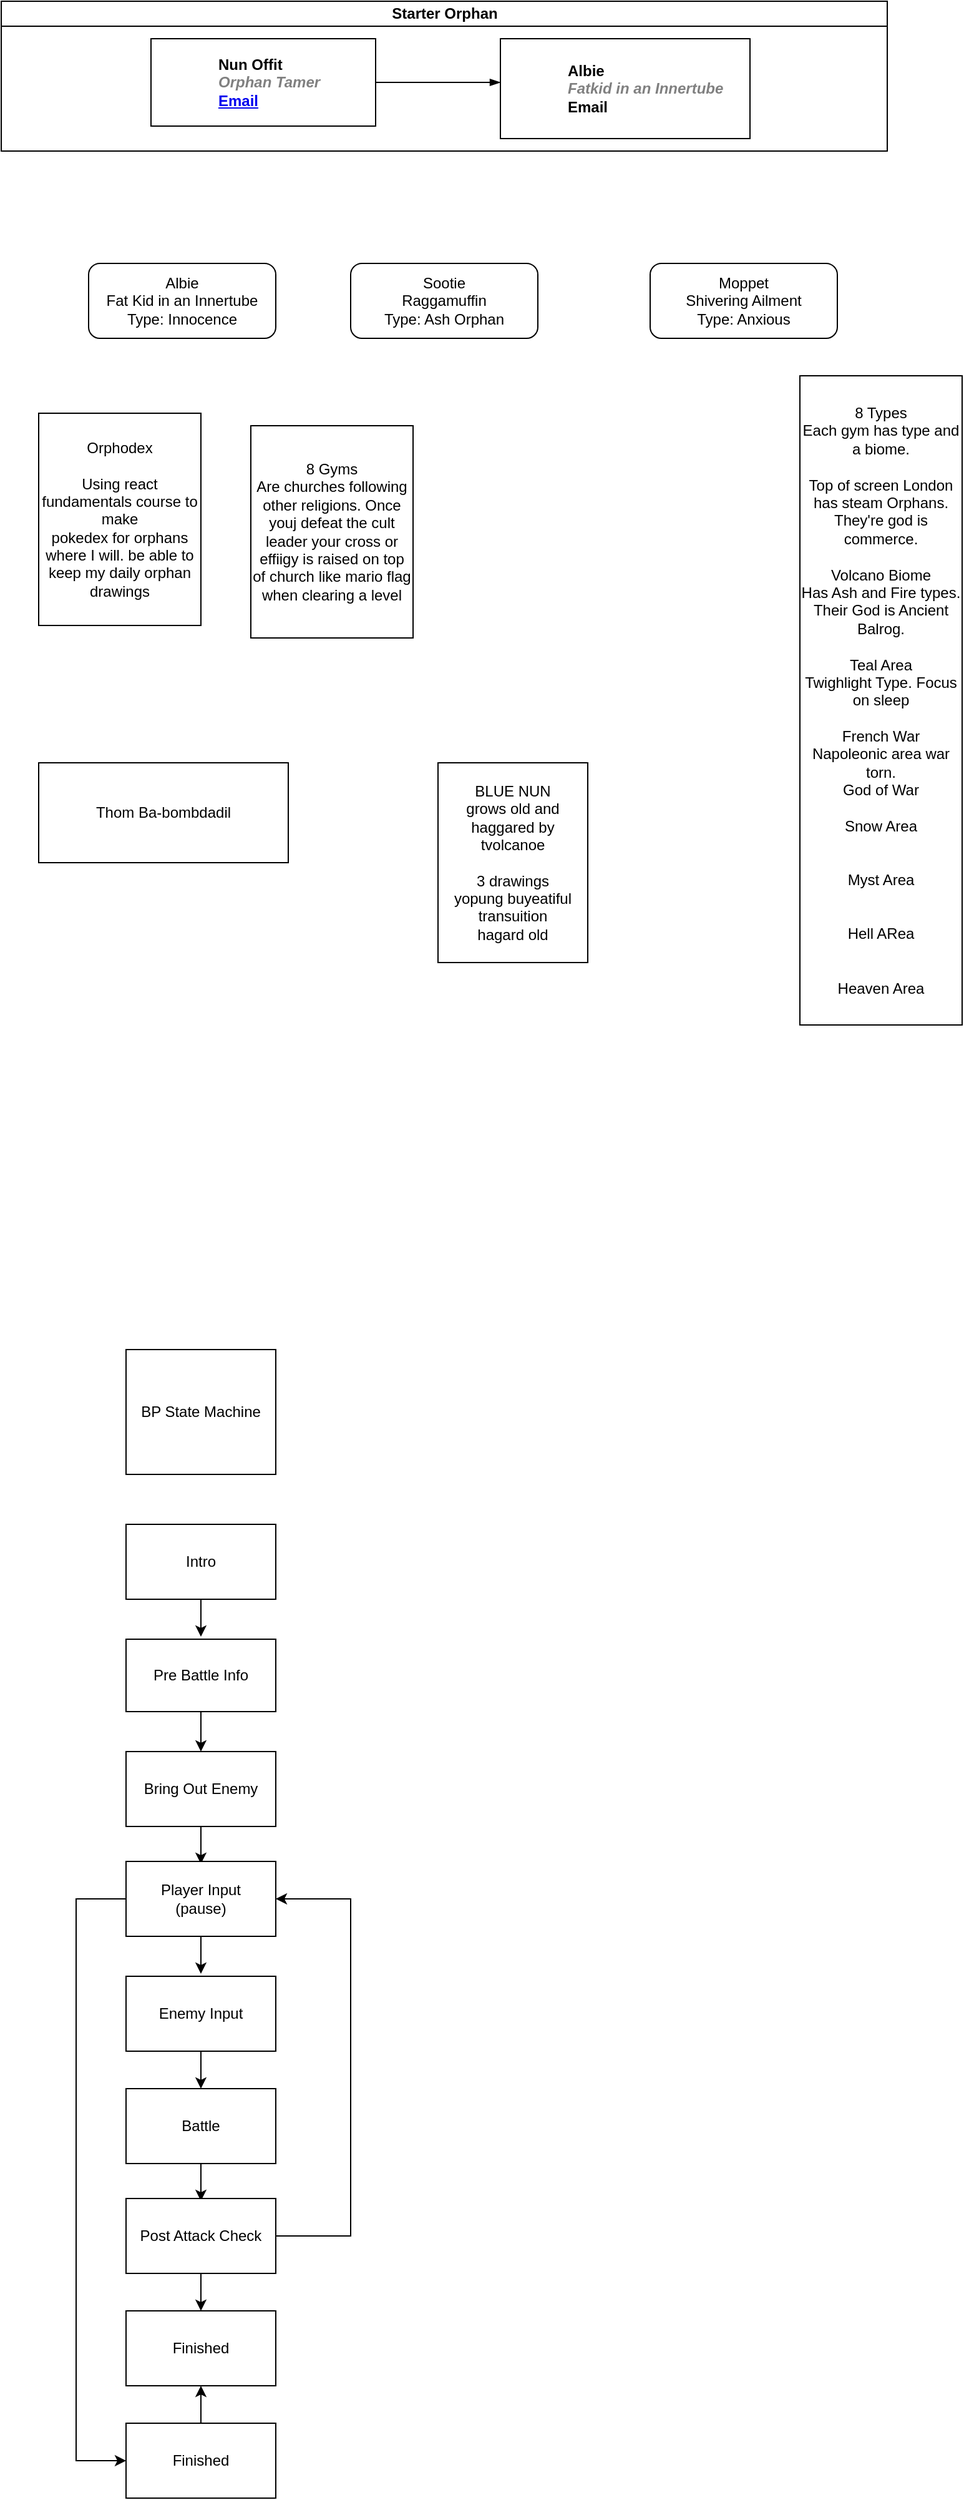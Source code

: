 <mxfile version="26.0.16">
  <diagram id="prtHgNgQTEPvFCAcTncT" name="Page-1">
    <mxGraphModel dx="924" dy="598" grid="1" gridSize="10" guides="1" tooltips="1" connect="1" arrows="1" fold="1" page="1" pageScale="1" pageWidth="827" pageHeight="1169" math="0" shadow="0">
      <root>
        <mxCell id="0" />
        <mxCell id="1" parent="0" />
        <mxCell id="dNxyNK7c78bLwvsdeMH5-11" value="Starter Orphan" style="swimlane;html=1;startSize=20;horizontal=1;containerType=tree;glass=0;" parent="1" vertex="1">
          <mxGeometry x="40" y="80" width="710" height="120" as="geometry" />
        </mxCell>
        <UserObject label="%name%&lt;br&gt;&lt;i style=&quot;color: gray&quot;&gt;%position%&lt;/i&gt;&lt;br&gt;&lt;a href=&quot;mailto:%email%&quot;&gt;Email&lt;/a&gt;" name="Nun Offit" position="Orphan Tamer" location="Office 1" email="me@example.com" placeholders="1" link="https://www.draw.io" id="dNxyNK7c78bLwvsdeMH5-12">
          <mxCell style="label;image=https://cdn3.iconfinder.com/data/icons/user-avatars-1/512/users-3-128.png;whiteSpace=wrap;html=1;rounded=0;glass=0;treeMoving=1;treeFolding=1;" parent="dNxyNK7c78bLwvsdeMH5-11" vertex="1">
            <mxGeometry x="120" y="30" width="180" height="70" as="geometry" />
          </mxCell>
        </UserObject>
        <mxCell id="dNxyNK7c78bLwvsdeMH5-13" value="" style="endArrow=blockThin;endFill=1;fontSize=11;edgeStyle=elbowEdgeStyle;elbow=vertical;rounded=0;" parent="dNxyNK7c78bLwvsdeMH5-11" source="dNxyNK7c78bLwvsdeMH5-12" target="dNxyNK7c78bLwvsdeMH5-14" edge="1">
          <mxGeometry relative="1" as="geometry" />
        </mxCell>
        <UserObject label="Albie&lt;br&gt;&lt;i style=&quot;color: gray&quot;&gt;Fatkid in an Innertube&lt;/i&gt;&lt;br&gt;Email" name="Priest Peter Phillips" position="Orphan Tamer" location="Office 2" placeholders="1" id="dNxyNK7c78bLwvsdeMH5-14">
          <mxCell style="label;image=https://cdn3.iconfinder.com/data/icons/user-avatars-1/512/users-10-3-128.png;whiteSpace=wrap;html=1;rounded=0;glass=0;treeFolding=1;treeMoving=1;" parent="dNxyNK7c78bLwvsdeMH5-11" vertex="1">
            <mxGeometry x="400" y="30" width="200" height="80" as="geometry" />
          </mxCell>
        </UserObject>
        <mxCell id="9H34w2Jh71Ep6UbLUVoz-1" value="&lt;div&gt;Albie&lt;/div&gt;Fat Kid in an Innertube&lt;div&gt;Type: Innocence&lt;/div&gt;" style="rounded=1;whiteSpace=wrap;html=1;" parent="1" vertex="1">
          <mxGeometry x="110" y="290" width="150" height="60" as="geometry" />
        </mxCell>
        <mxCell id="9H34w2Jh71Ep6UbLUVoz-2" value="&lt;div&gt;Sootie&lt;/div&gt;Raggamuffin&lt;br&gt;&lt;div&gt;Type: Ash Orphan&lt;/div&gt;" style="rounded=1;whiteSpace=wrap;html=1;" parent="1" vertex="1">
          <mxGeometry x="320" y="290" width="150" height="60" as="geometry" />
        </mxCell>
        <mxCell id="9H34w2Jh71Ep6UbLUVoz-3" value="&lt;div&gt;Moppet&lt;/div&gt;Shivering Ailment&lt;br&gt;&lt;div&gt;Type: Anxious&lt;/div&gt;" style="rounded=1;whiteSpace=wrap;html=1;" parent="1" vertex="1">
          <mxGeometry x="560" y="290" width="150" height="60" as="geometry" />
        </mxCell>
        <mxCell id="c4BANhSZFIQ7KN4WRA-t-1" value="Orphodex&lt;div&gt;&lt;br&gt;&lt;/div&gt;&lt;div&gt;Using react fundamentals course to make&lt;/div&gt;&lt;div&gt;pokedex for orphans where I will. be able to keep my daily orphan drawings&lt;/div&gt;" style="rounded=0;whiteSpace=wrap;html=1;" parent="1" vertex="1">
          <mxGeometry x="70" y="410" width="130" height="170" as="geometry" />
        </mxCell>
        <mxCell id="lMN6it-LYemtHTq4qIZc-1" value="8 Gyms&lt;div&gt;Are churches following other religions. Once youj defeat the cult leader your cross or effiigy is raised on top of church like mario flag when clearing a level&lt;/div&gt;" style="rounded=0;whiteSpace=wrap;html=1;" parent="1" vertex="1">
          <mxGeometry x="240" y="420" width="130" height="170" as="geometry" />
        </mxCell>
        <mxCell id="lMN6it-LYemtHTq4qIZc-2" value="&lt;div&gt;8 Types&lt;/div&gt;&lt;div&gt;Each gym has type and a biome.&lt;/div&gt;&lt;div&gt;&lt;br&gt;&lt;/div&gt;&lt;div&gt;Top of screen London has steam Orphans.&lt;/div&gt;&lt;div&gt;They&#39;re god is commerce.&lt;/div&gt;&lt;div&gt;&lt;br&gt;&lt;/div&gt;&lt;div&gt;Volcano Biome&lt;br&gt;Has Ash and Fire types. Their God is Ancient Balrog.&lt;/div&gt;&lt;div&gt;&lt;br&gt;&lt;/div&gt;&lt;div&gt;Teal Area&lt;/div&gt;&lt;div&gt;Twighlight Type. Focus on sleep&lt;/div&gt;&lt;div&gt;&lt;br&gt;&lt;/div&gt;&lt;div&gt;French War&lt;br&gt;Napoleonic area war torn.&lt;br&gt;God of War&lt;/div&gt;&lt;div&gt;&lt;br&gt;&lt;/div&gt;&lt;div&gt;Snow Area&lt;br&gt;&lt;br&gt;&lt;br&gt;Myst Area&lt;br&gt;&lt;br&gt;&lt;/div&gt;&lt;div&gt;&lt;br&gt;&lt;/div&gt;&lt;div&gt;Hell ARea&lt;/div&gt;&lt;div&gt;&lt;br&gt;&lt;/div&gt;&lt;div&gt;&lt;br&gt;&lt;/div&gt;&lt;div&gt;Heaven Area&lt;/div&gt;" style="rounded=0;whiteSpace=wrap;html=1;" parent="1" vertex="1">
          <mxGeometry x="680" y="380" width="130" height="520" as="geometry" />
        </mxCell>
        <mxCell id="1dcjqhPWXCqPS0pfsLZp-1" value="BP State Machine" style="rounded=0;whiteSpace=wrap;html=1;" vertex="1" parent="1">
          <mxGeometry x="140" y="1160" width="120" height="100" as="geometry" />
        </mxCell>
        <mxCell id="1dcjqhPWXCqPS0pfsLZp-2" value="Intro" style="rounded=0;whiteSpace=wrap;html=1;" vertex="1" parent="1">
          <mxGeometry x="140" y="1300" width="120" height="60" as="geometry" />
        </mxCell>
        <mxCell id="1dcjqhPWXCqPS0pfsLZp-5" value="" style="endArrow=classic;html=1;rounded=0;exitX=0.5;exitY=1;exitDx=0;exitDy=0;entryX=0.5;entryY=0;entryDx=0;entryDy=0;" edge="1" parent="1" source="1dcjqhPWXCqPS0pfsLZp-2">
          <mxGeometry width="50" height="50" relative="1" as="geometry">
            <mxPoint x="390" y="1340" as="sourcePoint" />
            <mxPoint x="200" y="1390" as="targetPoint" />
          </mxGeometry>
        </mxCell>
        <mxCell id="1dcjqhPWXCqPS0pfsLZp-6" value="Pre Battle Info" style="rounded=0;whiteSpace=wrap;html=1;" vertex="1" parent="1">
          <mxGeometry x="140" y="1392" width="120" height="58" as="geometry" />
        </mxCell>
        <mxCell id="1dcjqhPWXCqPS0pfsLZp-7" value="" style="endArrow=classic;html=1;rounded=0;exitX=0.5;exitY=1;exitDx=0;exitDy=0;entryX=0.5;entryY=0;entryDx=0;entryDy=0;" edge="1" parent="1" source="1dcjqhPWXCqPS0pfsLZp-6">
          <mxGeometry width="50" height="50" relative="1" as="geometry">
            <mxPoint x="390" y="1432" as="sourcePoint" />
            <mxPoint x="200" y="1482" as="targetPoint" />
          </mxGeometry>
        </mxCell>
        <mxCell id="1dcjqhPWXCqPS0pfsLZp-8" value="Bring Out Enemy" style="rounded=0;whiteSpace=wrap;html=1;" vertex="1" parent="1">
          <mxGeometry x="140" y="1482" width="120" height="60" as="geometry" />
        </mxCell>
        <mxCell id="1dcjqhPWXCqPS0pfsLZp-9" value="" style="endArrow=classic;html=1;rounded=0;exitX=0.5;exitY=1;exitDx=0;exitDy=0;entryX=0.5;entryY=0;entryDx=0;entryDy=0;" edge="1" parent="1" source="1dcjqhPWXCqPS0pfsLZp-8">
          <mxGeometry width="50" height="50" relative="1" as="geometry">
            <mxPoint x="390" y="1522" as="sourcePoint" />
            <mxPoint x="200" y="1572" as="targetPoint" />
          </mxGeometry>
        </mxCell>
        <mxCell id="1dcjqhPWXCqPS0pfsLZp-10" value="Player Input&lt;br&gt;(pause)" style="rounded=0;whiteSpace=wrap;html=1;" vertex="1" parent="1">
          <mxGeometry x="140" y="1570" width="120" height="60" as="geometry" />
        </mxCell>
        <mxCell id="1dcjqhPWXCqPS0pfsLZp-11" value="" style="endArrow=classic;html=1;rounded=0;exitX=0.5;exitY=1;exitDx=0;exitDy=0;entryX=0.5;entryY=0;entryDx=0;entryDy=0;" edge="1" parent="1" source="1dcjqhPWXCqPS0pfsLZp-10">
          <mxGeometry width="50" height="50" relative="1" as="geometry">
            <mxPoint x="390" y="1610" as="sourcePoint" />
            <mxPoint x="200" y="1660" as="targetPoint" />
          </mxGeometry>
        </mxCell>
        <mxCell id="1dcjqhPWXCqPS0pfsLZp-12" value="Enemy Input" style="rounded=0;whiteSpace=wrap;html=1;" vertex="1" parent="1">
          <mxGeometry x="140" y="1662" width="120" height="60" as="geometry" />
        </mxCell>
        <mxCell id="1dcjqhPWXCqPS0pfsLZp-13" value="" style="endArrow=classic;html=1;rounded=0;exitX=0.5;exitY=1;exitDx=0;exitDy=0;entryX=0.5;entryY=0;entryDx=0;entryDy=0;" edge="1" parent="1" source="1dcjqhPWXCqPS0pfsLZp-12">
          <mxGeometry width="50" height="50" relative="1" as="geometry">
            <mxPoint x="390" y="1702" as="sourcePoint" />
            <mxPoint x="200" y="1752" as="targetPoint" />
          </mxGeometry>
        </mxCell>
        <mxCell id="1dcjqhPWXCqPS0pfsLZp-14" value="Battle" style="rounded=0;whiteSpace=wrap;html=1;" vertex="1" parent="1">
          <mxGeometry x="140" y="1752" width="120" height="60" as="geometry" />
        </mxCell>
        <mxCell id="1dcjqhPWXCqPS0pfsLZp-15" value="" style="endArrow=classic;html=1;rounded=0;exitX=0.5;exitY=1;exitDx=0;exitDy=0;entryX=0.5;entryY=0;entryDx=0;entryDy=0;" edge="1" parent="1" source="1dcjqhPWXCqPS0pfsLZp-14">
          <mxGeometry width="50" height="50" relative="1" as="geometry">
            <mxPoint x="390" y="1792" as="sourcePoint" />
            <mxPoint x="200" y="1842" as="targetPoint" />
          </mxGeometry>
        </mxCell>
        <mxCell id="1dcjqhPWXCqPS0pfsLZp-16" value="" style="endArrow=classic;html=1;rounded=0;entryX=1;entryY=0.5;entryDx=0;entryDy=0;exitX=1;exitY=0.5;exitDx=0;exitDy=0;" edge="1" parent="1" source="1dcjqhPWXCqPS0pfsLZp-18" target="1dcjqhPWXCqPS0pfsLZp-10">
          <mxGeometry width="50" height="50" relative="1" as="geometry">
            <mxPoint x="320" y="1880" as="sourcePoint" />
            <mxPoint x="440" y="1540" as="targetPoint" />
            <Array as="points">
              <mxPoint x="320" y="1870" />
              <mxPoint x="320" y="1600" />
            </Array>
          </mxGeometry>
        </mxCell>
        <mxCell id="1dcjqhPWXCqPS0pfsLZp-17" value="" style="endArrow=classic;html=1;rounded=0;exitX=0;exitY=0.5;exitDx=0;exitDy=0;entryX=0;entryY=0.5;entryDx=0;entryDy=0;" edge="1" parent="1" source="1dcjqhPWXCqPS0pfsLZp-10" target="1dcjqhPWXCqPS0pfsLZp-23">
          <mxGeometry width="50" height="50" relative="1" as="geometry">
            <mxPoint x="390" y="1580" as="sourcePoint" />
            <mxPoint x="90" y="2080" as="targetPoint" />
            <Array as="points">
              <mxPoint x="100" y="1600" />
              <mxPoint x="100" y="2050" />
            </Array>
          </mxGeometry>
        </mxCell>
        <mxCell id="1dcjqhPWXCqPS0pfsLZp-18" value="Post Attack Check" style="rounded=0;whiteSpace=wrap;html=1;" vertex="1" parent="1">
          <mxGeometry x="140" y="1840" width="120" height="60" as="geometry" />
        </mxCell>
        <mxCell id="1dcjqhPWXCqPS0pfsLZp-19" value="" style="endArrow=classic;html=1;rounded=0;exitX=0.5;exitY=1;exitDx=0;exitDy=0;entryX=0.5;entryY=0;entryDx=0;entryDy=0;" edge="1" parent="1" source="1dcjqhPWXCqPS0pfsLZp-18">
          <mxGeometry width="50" height="50" relative="1" as="geometry">
            <mxPoint x="390" y="1880" as="sourcePoint" />
            <mxPoint x="200" y="1930" as="targetPoint" />
          </mxGeometry>
        </mxCell>
        <mxCell id="1dcjqhPWXCqPS0pfsLZp-20" value="Finished" style="rounded=0;whiteSpace=wrap;html=1;" vertex="1" parent="1">
          <mxGeometry x="140" y="1930" width="120" height="60" as="geometry" />
        </mxCell>
        <mxCell id="1dcjqhPWXCqPS0pfsLZp-23" value="Finished" style="rounded=0;whiteSpace=wrap;html=1;" vertex="1" parent="1">
          <mxGeometry x="140" y="2020" width="120" height="60" as="geometry" />
        </mxCell>
        <mxCell id="1dcjqhPWXCqPS0pfsLZp-26" value="" style="edgeStyle=orthogonalEdgeStyle;rounded=0;orthogonalLoop=1;jettySize=auto;html=1;" edge="1" parent="1">
          <mxGeometry relative="1" as="geometry">
            <mxPoint x="200" y="2020" as="sourcePoint" />
            <mxPoint x="200" y="1990" as="targetPoint" />
            <Array as="points">
              <mxPoint x="200" y="2010" />
              <mxPoint x="200" y="2010" />
            </Array>
          </mxGeometry>
        </mxCell>
        <mxCell id="1dcjqhPWXCqPS0pfsLZp-27" value="BLUE NUN&lt;div&gt;grows old and haggared by tvolcanoe&lt;/div&gt;&lt;div&gt;&lt;br&gt;&lt;/div&gt;&lt;div&gt;3 drawings&lt;/div&gt;&lt;div&gt;yopung buyeatiful&lt;/div&gt;&lt;div&gt;transuition&lt;/div&gt;&lt;div&gt;hagard old&lt;/div&gt;" style="rounded=0;whiteSpace=wrap;html=1;" vertex="1" parent="1">
          <mxGeometry x="390" y="690" width="120" height="160" as="geometry" />
        </mxCell>
        <mxCell id="1dcjqhPWXCqPS0pfsLZp-28" value="Thom Ba-bombdadil" style="rounded=0;whiteSpace=wrap;html=1;" vertex="1" parent="1">
          <mxGeometry x="70" y="690" width="200" height="80" as="geometry" />
        </mxCell>
      </root>
    </mxGraphModel>
  </diagram>
</mxfile>

